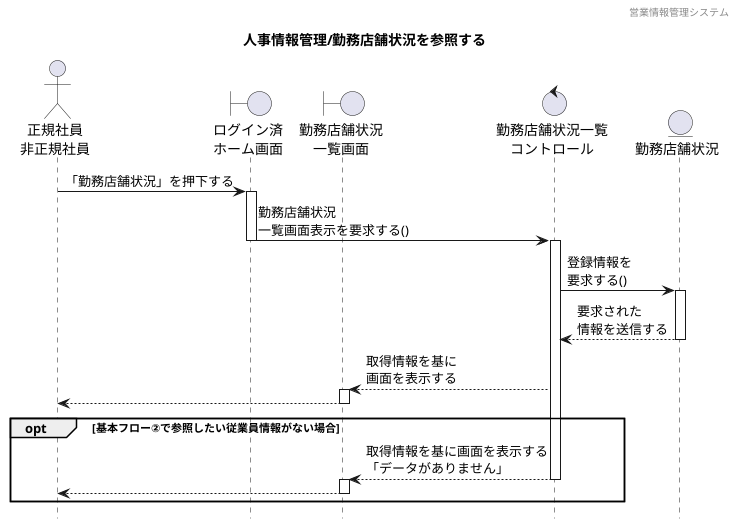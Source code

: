 @startuml シーケンス図
' 下アイコン除去
hide footbox
' ヘッダー
header 営業情報管理システム
' タイトル
title 人事情報管理/勤務店舗状況を参照する


' actor "" as 
actor "正規社員\n非正規社員" as a1

' boundary "" as 
boundary "ログイン済\nホーム画面" as b1
boundary "勤務店舗状況\n一覧画面" as b2

' control "" as 
control "勤務店舗状況一覧\nコントロール" as c1

' entity "" as
entity "勤務店舗状況" as e1


' 長谷川
a1 -> b1 : 「勤務店舗状況」を押下する
activate b1
b1 -> c1 : 勤務店舗状況\n一覧画面表示を要求する()
deactivate b1
activate c1
c1 -> e1 : 登録情報を\n要求する() 
activate e1
e1 --> c1 : 要求された\n情報を送信する
deactivate e1
b2 <-- c1 : 取得情報を基に\n画面を表示する
activate b2
a1 <-- b2
deactivate b2

' 代替フロー
opt 基本フロー②で参照したい従業員情報がない場合
b2 <-- c1 : 取得情報を基に画面を表示する\n「データがありません」
deactivate c1
activate b2
a1 <-- b2
deactivate b2
end



@enduml